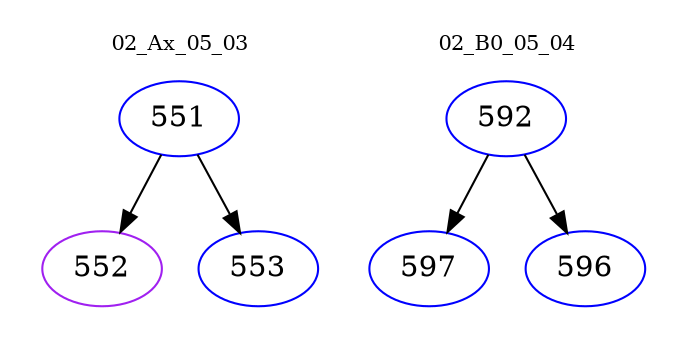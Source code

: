 digraph{
subgraph cluster_0 {
color = white
label = "02_Ax_05_03";
fontsize=10;
T0_551 [label="551", color="blue"]
T0_551 -> T0_552 [color="black"]
T0_552 [label="552", color="purple"]
T0_551 -> T0_553 [color="black"]
T0_553 [label="553", color="blue"]
}
subgraph cluster_1 {
color = white
label = "02_B0_05_04";
fontsize=10;
T1_592 [label="592", color="blue"]
T1_592 -> T1_597 [color="black"]
T1_597 [label="597", color="blue"]
T1_592 -> T1_596 [color="black"]
T1_596 [label="596", color="blue"]
}
}

